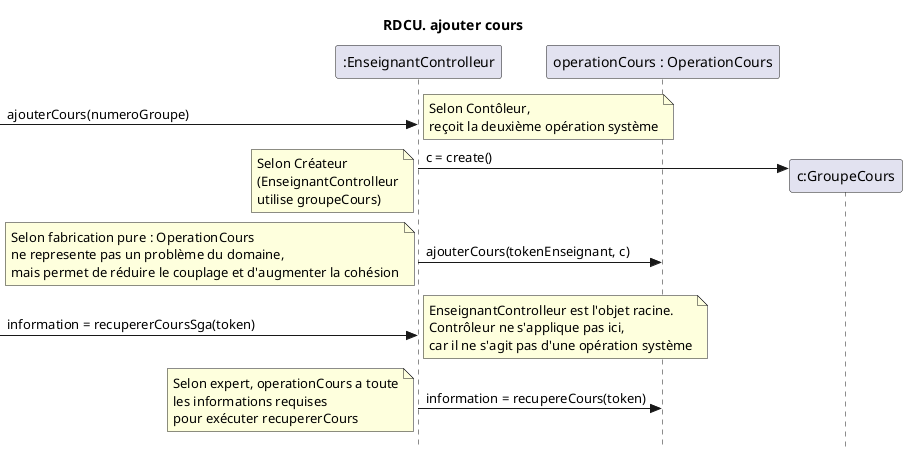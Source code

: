 @startuml creerNouveauCours
skinparam style strictuml
skinparam defaultfontname Verdana
title RDCU. ajouter cours
participant ":EnseignantControlleur" as sga
participant "operationCours : OperationCours" as map
participant "c:GroupeCours" as cours

-> sga : ajouterCours(numeroGroupe)
 note left : Selon Contôleur,\nreçoit la deuxième opération système
  create cours
  sga->cours : c = create()
  note left : Selon Créateur\n(EnseignantControlleur\nutilise groupeCours)
  sga->map : ajouterCours(tokenEnseignant, c)
  note left : Selon fabrication pure : OperationCours\nne represente pas un problème du domaine,\nmais permet de réduire le couplage et d'augmenter la cohésion
  -> sga : information = recupererCoursSga(token)
  note left : EnseignantControlleur est l'objet racine.\nContrôleur ne s'applique pas ici,\ncar il ne s'agit pas d'une opération système
  sga -> map : information = recupereCours(token)
  note left : Selon expert, operationCours a toute\nles informations requises\npour exécuter recupererCours
  @enduml